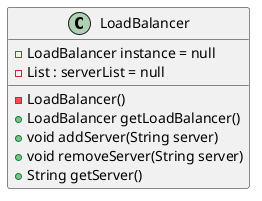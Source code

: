 @startuml
class LoadBalancer {
- LoadBalancer instance = null
- List : serverList = null
- LoadBalancer()
+ LoadBalancer getLoadBalancer()
+ void addServer(String server)
+ void removeServer(String server)
+ String getServer()
}
@enduml
